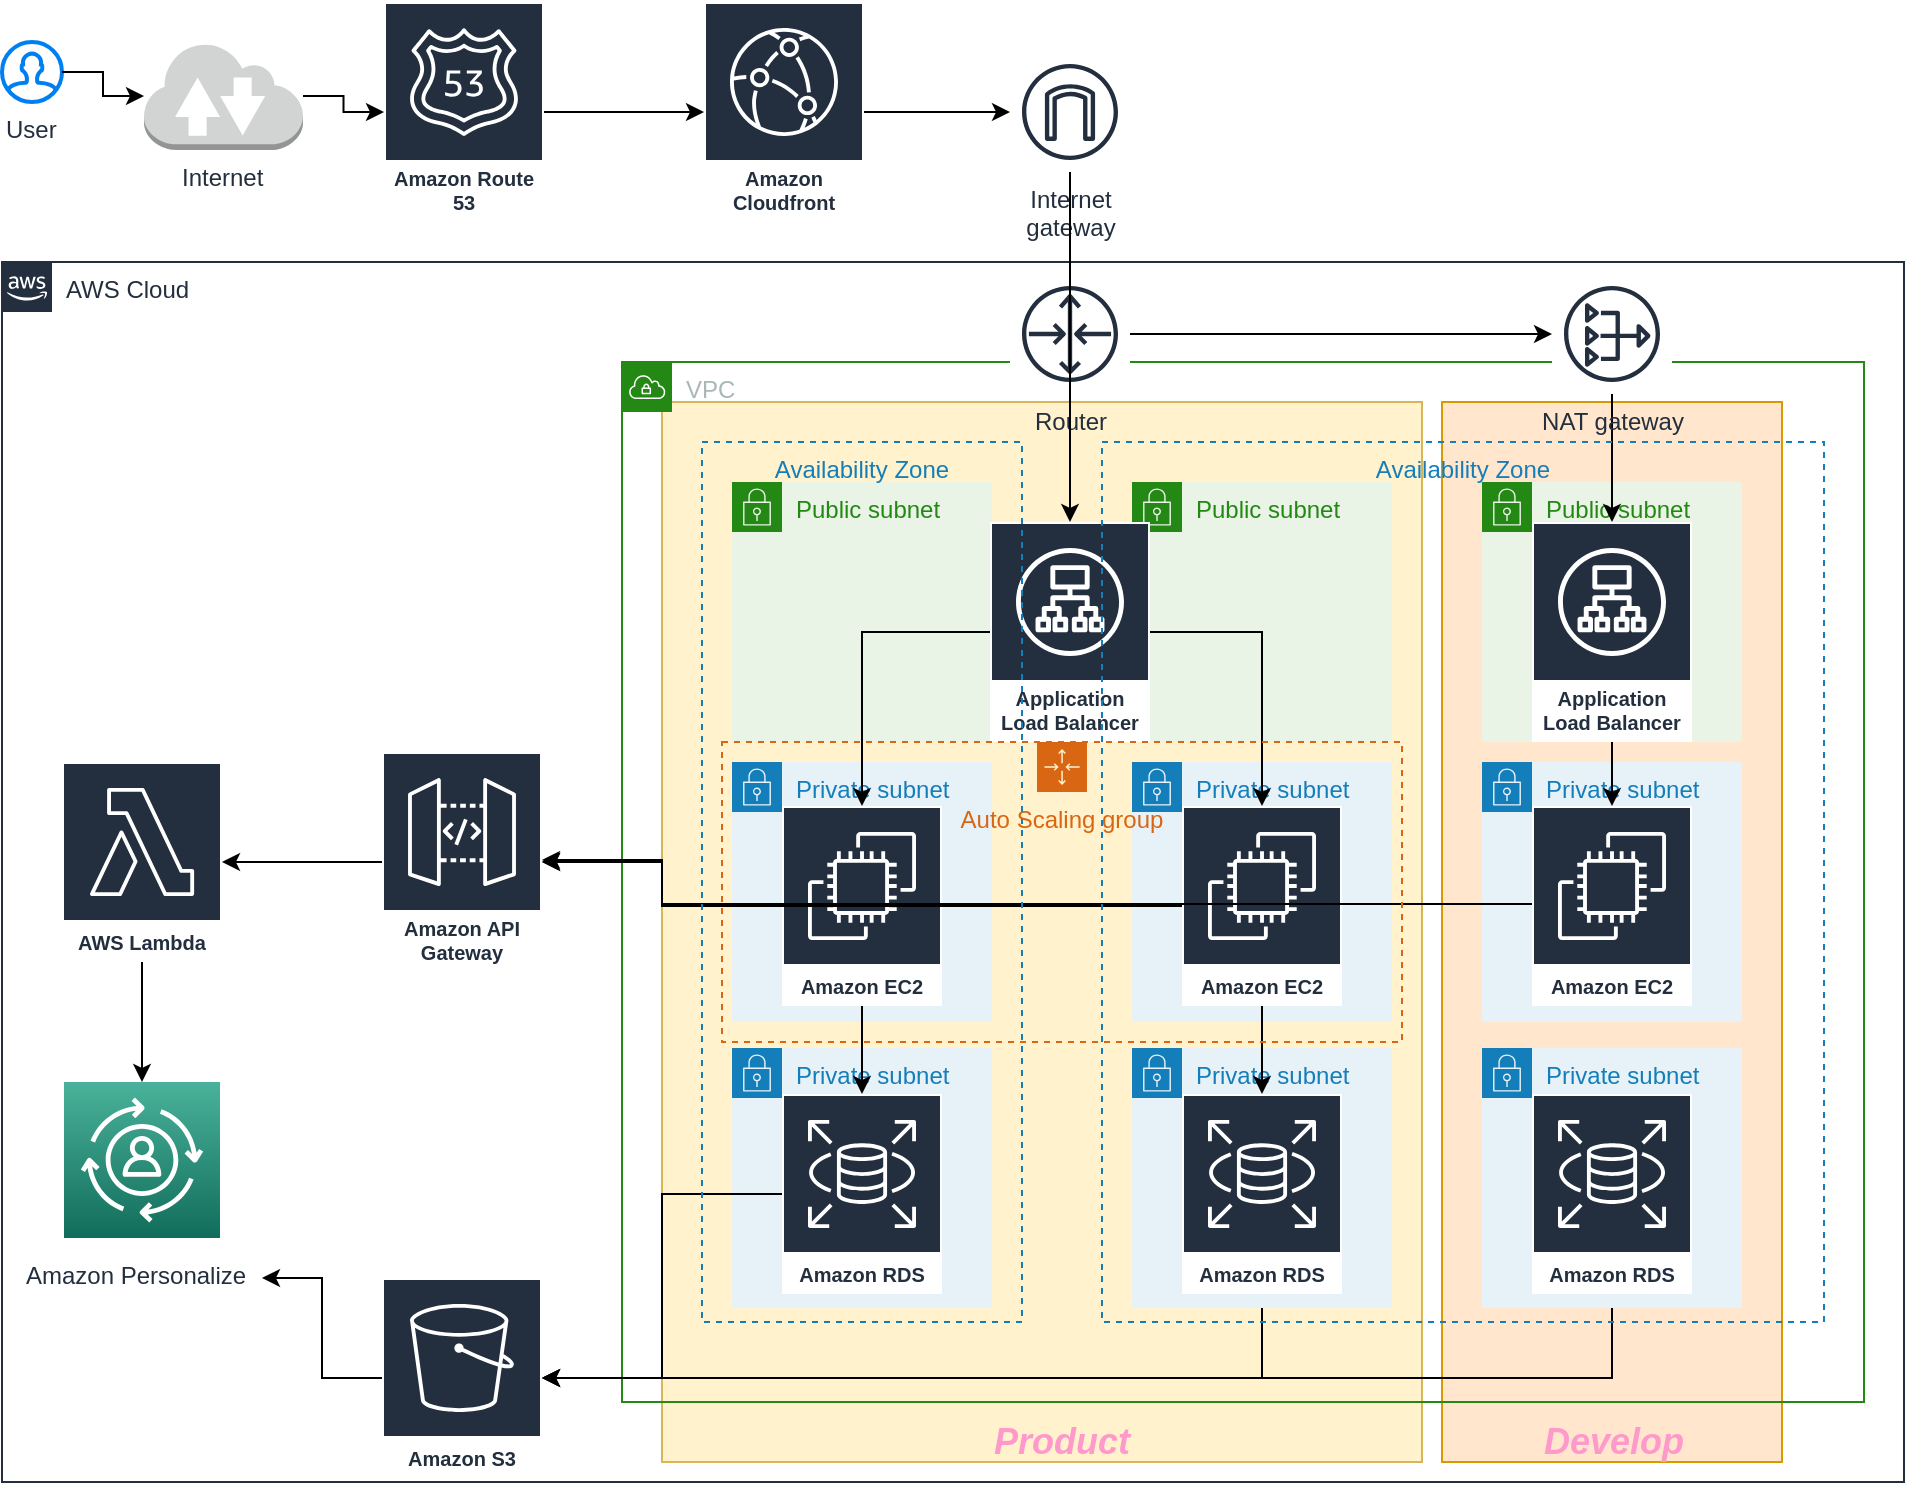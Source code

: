 <mxfile version="13.5.3" type="github">
  <diagram id="Ht1M8jgEwFfnCIfOTk4-" name="Page-1">
    <mxGraphModel dx="1672" dy="1504" grid="1" gridSize="10" guides="1" tooltips="1" connect="1" arrows="1" fold="1" page="1" pageScale="1" pageWidth="1169" pageHeight="827" math="0" shadow="0">
      <root>
        <mxCell id="0" />
        <mxCell id="1" parent="0" />
        <mxCell id="T6SNYKoOjUwyvL6z8UAZ-1" value="" style="group" vertex="1" connectable="0" parent="1">
          <mxGeometry x="120" y="20" width="951" height="740" as="geometry" />
        </mxCell>
        <mxCell id="T6SNYKoOjUwyvL6z8UAZ-2" value="AWS Cloud" style="points=[[0,0],[0.25,0],[0.5,0],[0.75,0],[1,0],[1,0.25],[1,0.5],[1,0.75],[1,1],[0.75,1],[0.5,1],[0.25,1],[0,1],[0,0.75],[0,0.5],[0,0.25]];outlineConnect=0;gradientColor=none;html=1;whiteSpace=wrap;fontSize=12;fontStyle=0;shape=mxgraph.aws4.group;grIcon=mxgraph.aws4.group_aws_cloud_alt;strokeColor=#232F3E;fillColor=none;verticalAlign=top;align=left;spacingLeft=30;fontColor=#232F3E;dashed=0;labelBackgroundColor=#ffffff;" vertex="1" parent="T6SNYKoOjUwyvL6z8UAZ-1">
          <mxGeometry y="130" width="951" height="610" as="geometry" />
        </mxCell>
        <mxCell id="T6SNYKoOjUwyvL6z8UAZ-3" value="" style="rounded=0;whiteSpace=wrap;html=1;labelBackgroundColor=#FFF4C3;fillColor=#ffe6cc;strokeColor=#d79b00;" vertex="1" parent="T6SNYKoOjUwyvL6z8UAZ-1">
          <mxGeometry x="720" y="200" width="170" height="530" as="geometry" />
        </mxCell>
        <mxCell id="T6SNYKoOjUwyvL6z8UAZ-4" value="" style="rounded=0;whiteSpace=wrap;html=1;fillColor=#fff2cc;strokeColor=#d6b656;" vertex="1" parent="T6SNYKoOjUwyvL6z8UAZ-1">
          <mxGeometry x="330" y="200" width="380" height="530" as="geometry" />
        </mxCell>
        <mxCell id="T6SNYKoOjUwyvL6z8UAZ-5" value="VPC" style="points=[[0,0],[0.25,0],[0.5,0],[0.75,0],[1,0],[1,0.25],[1,0.5],[1,0.75],[1,1],[0.75,1],[0.5,1],[0.25,1],[0,1],[0,0.75],[0,0.5],[0,0.25]];outlineConnect=0;gradientColor=none;html=1;whiteSpace=wrap;fontSize=12;fontStyle=0;shape=mxgraph.aws4.group;grIcon=mxgraph.aws4.group_vpc;strokeColor=#248814;fillColor=none;verticalAlign=top;align=left;spacingLeft=30;fontColor=#AAB7B8;dashed=0;" vertex="1" parent="T6SNYKoOjUwyvL6z8UAZ-1">
          <mxGeometry x="310" y="180" width="621" height="520" as="geometry" />
        </mxCell>
        <mxCell id="T6SNYKoOjUwyvL6z8UAZ-6" value="Private subnet" style="points=[[0,0],[0.25,0],[0.5,0],[0.75,0],[1,0],[1,0.25],[1,0.5],[1,0.75],[1,1],[0.75,1],[0.5,1],[0.25,1],[0,1],[0,0.75],[0,0.5],[0,0.25]];outlineConnect=0;gradientColor=none;html=1;whiteSpace=wrap;fontSize=12;fontStyle=0;shape=mxgraph.aws4.group;grIcon=mxgraph.aws4.group_security_group;grStroke=0;strokeColor=#147EBA;fillColor=#E6F2F8;verticalAlign=top;align=left;spacingLeft=30;fontColor=#147EBA;dashed=0;" vertex="1" parent="T6SNYKoOjUwyvL6z8UAZ-1">
          <mxGeometry x="365" y="523" width="130" height="130" as="geometry" />
        </mxCell>
        <mxCell id="T6SNYKoOjUwyvL6z8UAZ-7" value="Private subnet" style="points=[[0,0],[0.25,0],[0.5,0],[0.75,0],[1,0],[1,0.25],[1,0.5],[1,0.75],[1,1],[0.75,1],[0.5,1],[0.25,1],[0,1],[0,0.75],[0,0.5],[0,0.25]];outlineConnect=0;gradientColor=none;html=1;whiteSpace=wrap;fontSize=12;fontStyle=0;shape=mxgraph.aws4.group;grIcon=mxgraph.aws4.group_security_group;grStroke=0;strokeColor=#147EBA;fillColor=#E6F2F8;verticalAlign=top;align=left;spacingLeft=30;fontColor=#147EBA;dashed=0;" vertex="1" parent="T6SNYKoOjUwyvL6z8UAZ-1">
          <mxGeometry x="365" y="380" width="130" height="130" as="geometry" />
        </mxCell>
        <mxCell id="T6SNYKoOjUwyvL6z8UAZ-8" value="Public subnet" style="points=[[0,0],[0.25,0],[0.5,0],[0.75,0],[1,0],[1,0.25],[1,0.5],[1,0.75],[1,1],[0.75,1],[0.5,1],[0.25,1],[0,1],[0,0.75],[0,0.5],[0,0.25]];outlineConnect=0;gradientColor=none;html=1;whiteSpace=wrap;fontSize=12;fontStyle=0;shape=mxgraph.aws4.group;grIcon=mxgraph.aws4.group_security_group;grStroke=0;strokeColor=#248814;fillColor=#E9F3E6;verticalAlign=top;align=left;spacingLeft=30;fontColor=#248814;dashed=0;" vertex="1" parent="T6SNYKoOjUwyvL6z8UAZ-1">
          <mxGeometry x="565" y="240" width="130" height="130" as="geometry" />
        </mxCell>
        <mxCell id="T6SNYKoOjUwyvL6z8UAZ-9" value="Public subnet" style="points=[[0,0],[0.25,0],[0.5,0],[0.75,0],[1,0],[1,0.25],[1,0.5],[1,0.75],[1,1],[0.75,1],[0.5,1],[0.25,1],[0,1],[0,0.75],[0,0.5],[0,0.25]];outlineConnect=0;gradientColor=none;html=1;whiteSpace=wrap;fontSize=12;fontStyle=0;shape=mxgraph.aws4.group;grIcon=mxgraph.aws4.group_security_group;grStroke=0;strokeColor=#248814;fillColor=#E9F3E6;verticalAlign=top;align=left;spacingLeft=30;fontColor=#248814;dashed=0;" vertex="1" parent="T6SNYKoOjUwyvL6z8UAZ-1">
          <mxGeometry x="365" y="240" width="130" height="130" as="geometry" />
        </mxCell>
        <mxCell id="T6SNYKoOjUwyvL6z8UAZ-10" value="" style="html=1;verticalLabelPosition=bottom;align=center;labelBackgroundColor=#ffffff;verticalAlign=top;strokeWidth=2;strokeColor=#0080F0;shadow=0;dashed=0;shape=mxgraph.ios7.icons.user;" vertex="1" parent="T6SNYKoOjUwyvL6z8UAZ-1">
          <mxGeometry y="20" width="30" height="30" as="geometry" />
        </mxCell>
        <mxCell id="T6SNYKoOjUwyvL6z8UAZ-11" value="&lt;span style=&quot;color: rgb(35 , 47 , 62) ; font-family: &amp;#34;helvetica&amp;#34; ; background-color: rgb(255 , 255 , 255)&quot;&gt;User&lt;/span&gt;" style="text;whiteSpace=wrap;html=1;" vertex="1" parent="T6SNYKoOjUwyvL6z8UAZ-1">
          <mxGeometry y="50" width="30" height="30" as="geometry" />
        </mxCell>
        <mxCell id="T6SNYKoOjUwyvL6z8UAZ-12" value="Amazon API Gateway" style="outlineConnect=0;fontColor=#232F3E;gradientColor=none;strokeColor=#ffffff;fillColor=#232F3E;dashed=0;verticalLabelPosition=middle;verticalAlign=bottom;align=center;html=1;whiteSpace=wrap;fontSize=10;fontStyle=1;spacing=3;shape=mxgraph.aws4.productIcon;prIcon=mxgraph.aws4.api_gateway;" vertex="1" parent="T6SNYKoOjUwyvL6z8UAZ-1">
          <mxGeometry x="190" y="375" width="80" height="110" as="geometry" />
        </mxCell>
        <mxCell id="T6SNYKoOjUwyvL6z8UAZ-13" value="Amazon Route 53" style="outlineConnect=0;fontColor=#232F3E;gradientColor=none;strokeColor=#ffffff;fillColor=#232F3E;dashed=0;verticalLabelPosition=middle;verticalAlign=bottom;align=center;html=1;whiteSpace=wrap;fontSize=10;fontStyle=1;spacing=3;shape=mxgraph.aws4.productIcon;prIcon=mxgraph.aws4.route_53;" vertex="1" parent="T6SNYKoOjUwyvL6z8UAZ-1">
          <mxGeometry x="191" width="80" height="110" as="geometry" />
        </mxCell>
        <mxCell id="T6SNYKoOjUwyvL6z8UAZ-14" value="Amazon Cloudfront" style="outlineConnect=0;fontColor=#232F3E;gradientColor=none;strokeColor=#ffffff;fillColor=#232F3E;dashed=0;verticalLabelPosition=middle;verticalAlign=bottom;align=center;html=1;whiteSpace=wrap;fontSize=10;fontStyle=1;spacing=3;shape=mxgraph.aws4.productIcon;prIcon=mxgraph.aws4.cloudfront;" vertex="1" parent="T6SNYKoOjUwyvL6z8UAZ-1">
          <mxGeometry x="351" width="80" height="110" as="geometry" />
        </mxCell>
        <mxCell id="T6SNYKoOjUwyvL6z8UAZ-15" value="" style="edgeStyle=orthogonalEdgeStyle;rounded=0;orthogonalLoop=1;jettySize=auto;html=1;" edge="1" parent="T6SNYKoOjUwyvL6z8UAZ-1" source="T6SNYKoOjUwyvL6z8UAZ-13" target="T6SNYKoOjUwyvL6z8UAZ-14">
          <mxGeometry relative="1" as="geometry" />
        </mxCell>
        <mxCell id="T6SNYKoOjUwyvL6z8UAZ-16" value="" style="outlineConnect=0;fontColor=#232F3E;gradientColor=#4AB29A;gradientDirection=north;fillColor=#116D5B;strokeColor=#ffffff;dashed=0;verticalLabelPosition=bottom;verticalAlign=top;align=center;html=1;fontSize=12;fontStyle=0;aspect=fixed;shape=mxgraph.aws4.resourceIcon;resIcon=mxgraph.aws4.personalize;" vertex="1" parent="T6SNYKoOjUwyvL6z8UAZ-1">
          <mxGeometry x="31" y="540" width="78" height="78" as="geometry" />
        </mxCell>
        <mxCell id="T6SNYKoOjUwyvL6z8UAZ-17" value="&lt;span style=&quot;color: rgb(35 , 47 , 62) ; font-family: &amp;#34;helvetica&amp;#34; ; font-size: 12px ; font-style: normal ; font-weight: 400 ; letter-spacing: normal ; text-align: center ; text-indent: 0px ; text-transform: none ; word-spacing: 0px ; background-color: rgb(255 , 255 , 255) ; display: inline ; float: none&quot;&gt;Amazon Personalize&lt;/span&gt;" style="text;whiteSpace=wrap;html=1;" vertex="1" parent="T6SNYKoOjUwyvL6z8UAZ-1">
          <mxGeometry x="10" y="623" width="120" height="30" as="geometry" />
        </mxCell>
        <mxCell id="T6SNYKoOjUwyvL6z8UAZ-18" value="" style="edgeStyle=orthogonalEdgeStyle;rounded=0;orthogonalLoop=1;jettySize=auto;html=1;" edge="1" parent="T6SNYKoOjUwyvL6z8UAZ-1" source="T6SNYKoOjUwyvL6z8UAZ-19" target="T6SNYKoOjUwyvL6z8UAZ-16">
          <mxGeometry relative="1" as="geometry" />
        </mxCell>
        <mxCell id="T6SNYKoOjUwyvL6z8UAZ-19" value="AWS Lambda" style="outlineConnect=0;fontColor=#232F3E;gradientColor=none;strokeColor=#ffffff;fillColor=#232F3E;dashed=0;verticalLabelPosition=middle;verticalAlign=bottom;align=center;html=1;whiteSpace=wrap;fontSize=10;fontStyle=1;spacing=3;shape=mxgraph.aws4.productIcon;prIcon=mxgraph.aws4.lambda;" vertex="1" parent="T6SNYKoOjUwyvL6z8UAZ-1">
          <mxGeometry x="30" y="380" width="80" height="100" as="geometry" />
        </mxCell>
        <mxCell id="T6SNYKoOjUwyvL6z8UAZ-20" value="" style="edgeStyle=orthogonalEdgeStyle;rounded=0;orthogonalLoop=1;jettySize=auto;html=1;" edge="1" parent="T6SNYKoOjUwyvL6z8UAZ-1" source="T6SNYKoOjUwyvL6z8UAZ-12" target="T6SNYKoOjUwyvL6z8UAZ-19">
          <mxGeometry relative="1" as="geometry" />
        </mxCell>
        <mxCell id="T6SNYKoOjUwyvL6z8UAZ-21" value="" style="edgeStyle=orthogonalEdgeStyle;rounded=0;orthogonalLoop=1;jettySize=auto;html=1;" edge="1" parent="T6SNYKoOjUwyvL6z8UAZ-1" source="T6SNYKoOjUwyvL6z8UAZ-22" target="T6SNYKoOjUwyvL6z8UAZ-17">
          <mxGeometry relative="1" as="geometry" />
        </mxCell>
        <mxCell id="T6SNYKoOjUwyvL6z8UAZ-22" value="Amazon S3" style="outlineConnect=0;fontColor=#232F3E;gradientColor=none;strokeColor=#ffffff;fillColor=#232F3E;dashed=0;verticalLabelPosition=middle;verticalAlign=bottom;align=center;html=1;whiteSpace=wrap;fontSize=10;fontStyle=1;spacing=3;shape=mxgraph.aws4.productIcon;prIcon=mxgraph.aws4.s3;" vertex="1" parent="T6SNYKoOjUwyvL6z8UAZ-1">
          <mxGeometry x="190" y="638" width="80" height="100" as="geometry" />
        </mxCell>
        <mxCell id="T6SNYKoOjUwyvL6z8UAZ-23" value="" style="edgeStyle=orthogonalEdgeStyle;rounded=0;orthogonalLoop=1;jettySize=auto;html=1;fontColor=#FF99CC;" edge="1" parent="T6SNYKoOjUwyvL6z8UAZ-1" source="T6SNYKoOjUwyvL6z8UAZ-24" target="T6SNYKoOjUwyvL6z8UAZ-12">
          <mxGeometry relative="1" as="geometry" />
        </mxCell>
        <mxCell id="T6SNYKoOjUwyvL6z8UAZ-24" value="Amazon EC2" style="outlineConnect=0;fontColor=#232F3E;gradientColor=none;strokeColor=#ffffff;fillColor=#232F3E;dashed=0;verticalLabelPosition=middle;verticalAlign=bottom;align=center;html=1;whiteSpace=wrap;fontSize=10;fontStyle=1;spacing=3;shape=mxgraph.aws4.productIcon;prIcon=mxgraph.aws4.ec2;" vertex="1" parent="T6SNYKoOjUwyvL6z8UAZ-1">
          <mxGeometry x="390" y="402" width="80" height="100" as="geometry" />
        </mxCell>
        <mxCell id="T6SNYKoOjUwyvL6z8UAZ-25" value="" style="edgeStyle=orthogonalEdgeStyle;rounded=0;orthogonalLoop=1;jettySize=auto;html=1;" edge="1" parent="T6SNYKoOjUwyvL6z8UAZ-1" source="T6SNYKoOjUwyvL6z8UAZ-26" target="T6SNYKoOjUwyvL6z8UAZ-22">
          <mxGeometry relative="1" as="geometry" />
        </mxCell>
        <mxCell id="T6SNYKoOjUwyvL6z8UAZ-26" value="Amazon RDS" style="outlineConnect=0;fontColor=#232F3E;gradientColor=none;strokeColor=#ffffff;fillColor=#232F3E;dashed=0;verticalLabelPosition=middle;verticalAlign=bottom;align=center;html=1;whiteSpace=wrap;fontSize=10;fontStyle=1;spacing=3;shape=mxgraph.aws4.productIcon;prIcon=mxgraph.aws4.rds;" vertex="1" parent="T6SNYKoOjUwyvL6z8UAZ-1">
          <mxGeometry x="390" y="546" width="80" height="100" as="geometry" />
        </mxCell>
        <mxCell id="T6SNYKoOjUwyvL6z8UAZ-27" value="" style="edgeStyle=orthogonalEdgeStyle;rounded=0;orthogonalLoop=1;jettySize=auto;html=1;" edge="1" parent="T6SNYKoOjUwyvL6z8UAZ-1" source="T6SNYKoOjUwyvL6z8UAZ-24" target="T6SNYKoOjUwyvL6z8UAZ-26">
          <mxGeometry relative="1" as="geometry" />
        </mxCell>
        <mxCell id="T6SNYKoOjUwyvL6z8UAZ-28" value="Private subnet" style="points=[[0,0],[0.25,0],[0.5,0],[0.75,0],[1,0],[1,0.25],[1,0.5],[1,0.75],[1,1],[0.75,1],[0.5,1],[0.25,1],[0,1],[0,0.75],[0,0.5],[0,0.25]];outlineConnect=0;gradientColor=none;html=1;whiteSpace=wrap;fontSize=12;fontStyle=0;shape=mxgraph.aws4.group;grIcon=mxgraph.aws4.group_security_group;grStroke=0;strokeColor=#147EBA;fillColor=#E6F2F8;verticalAlign=top;align=left;spacingLeft=30;fontColor=#147EBA;dashed=0;" vertex="1" parent="T6SNYKoOjUwyvL6z8UAZ-1">
          <mxGeometry x="565" y="380" width="130" height="130" as="geometry" />
        </mxCell>
        <mxCell id="T6SNYKoOjUwyvL6z8UAZ-29" value="Private subnet" style="points=[[0,0],[0.25,0],[0.5,0],[0.75,0],[1,0],[1,0.25],[1,0.5],[1,0.75],[1,1],[0.75,1],[0.5,1],[0.25,1],[0,1],[0,0.75],[0,0.5],[0,0.25]];outlineConnect=0;gradientColor=none;html=1;whiteSpace=wrap;fontSize=12;fontStyle=0;shape=mxgraph.aws4.group;grIcon=mxgraph.aws4.group_security_group;grStroke=0;strokeColor=#147EBA;fillColor=#E6F2F8;verticalAlign=top;align=left;spacingLeft=30;fontColor=#147EBA;dashed=0;" vertex="1" parent="T6SNYKoOjUwyvL6z8UAZ-1">
          <mxGeometry x="565" y="523" width="130" height="130" as="geometry" />
        </mxCell>
        <mxCell id="T6SNYKoOjUwyvL6z8UAZ-30" value="Amazon EC2" style="outlineConnect=0;fontColor=#232F3E;gradientColor=none;strokeColor=#ffffff;fillColor=#232F3E;dashed=0;verticalLabelPosition=middle;verticalAlign=bottom;align=center;html=1;whiteSpace=wrap;fontSize=10;fontStyle=1;spacing=3;shape=mxgraph.aws4.productIcon;prIcon=mxgraph.aws4.ec2;" vertex="1" parent="T6SNYKoOjUwyvL6z8UAZ-1">
          <mxGeometry x="590" y="402" width="80" height="100" as="geometry" />
        </mxCell>
        <mxCell id="T6SNYKoOjUwyvL6z8UAZ-31" value="Amazon RDS" style="outlineConnect=0;fontColor=#232F3E;gradientColor=none;strokeColor=#ffffff;fillColor=#232F3E;dashed=0;verticalLabelPosition=middle;verticalAlign=bottom;align=center;html=1;whiteSpace=wrap;fontSize=10;fontStyle=1;spacing=3;shape=mxgraph.aws4.productIcon;prIcon=mxgraph.aws4.rds;" vertex="1" parent="T6SNYKoOjUwyvL6z8UAZ-1">
          <mxGeometry x="590" y="546" width="80" height="100" as="geometry" />
        </mxCell>
        <mxCell id="T6SNYKoOjUwyvL6z8UAZ-32" value="" style="edgeStyle=orthogonalEdgeStyle;rounded=0;orthogonalLoop=1;jettySize=auto;html=1;" edge="1" parent="T6SNYKoOjUwyvL6z8UAZ-1" source="T6SNYKoOjUwyvL6z8UAZ-42" target="T6SNYKoOjUwyvL6z8UAZ-30">
          <mxGeometry relative="1" as="geometry">
            <mxPoint x="680" y="293.059" as="sourcePoint" />
            <mxPoint x="620" y="380" as="targetPoint" />
          </mxGeometry>
        </mxCell>
        <mxCell id="T6SNYKoOjUwyvL6z8UAZ-33" value="" style="edgeStyle=orthogonalEdgeStyle;rounded=0;orthogonalLoop=1;jettySize=auto;html=1;" edge="1" parent="T6SNYKoOjUwyvL6z8UAZ-1" source="T6SNYKoOjUwyvL6z8UAZ-30" target="T6SNYKoOjUwyvL6z8UAZ-31">
          <mxGeometry relative="1" as="geometry">
            <mxPoint x="695" y="499.999" as="sourcePoint" />
            <mxPoint x="755" y="586.94" as="targetPoint" />
          </mxGeometry>
        </mxCell>
        <mxCell id="T6SNYKoOjUwyvL6z8UAZ-34" value="" style="edgeStyle=orthogonalEdgeStyle;rounded=0;orthogonalLoop=1;jettySize=auto;html=1;exitX=0.5;exitY=1;exitDx=0;exitDy=0;" edge="1" parent="T6SNYKoOjUwyvL6z8UAZ-1" source="T6SNYKoOjUwyvL6z8UAZ-29" target="T6SNYKoOjUwyvL6z8UAZ-22">
          <mxGeometry relative="1" as="geometry">
            <mxPoint x="570" y="690" as="sourcePoint" />
            <mxPoint x="450" y="782.0" as="targetPoint" />
          </mxGeometry>
        </mxCell>
        <mxCell id="T6SNYKoOjUwyvL6z8UAZ-35" value="Private subnet" style="points=[[0,0],[0.25,0],[0.5,0],[0.75,0],[1,0],[1,0.25],[1,0.5],[1,0.75],[1,1],[0.75,1],[0.5,1],[0.25,1],[0,1],[0,0.75],[0,0.5],[0,0.25]];outlineConnect=0;gradientColor=none;html=1;whiteSpace=wrap;fontSize=12;fontStyle=0;shape=mxgraph.aws4.group;grIcon=mxgraph.aws4.group_security_group;grStroke=0;strokeColor=#147EBA;fillColor=#E6F2F8;verticalAlign=top;align=left;spacingLeft=30;fontColor=#147EBA;dashed=0;" vertex="1" parent="T6SNYKoOjUwyvL6z8UAZ-1">
          <mxGeometry x="740" y="380" width="130" height="130" as="geometry" />
        </mxCell>
        <mxCell id="T6SNYKoOjUwyvL6z8UAZ-36" value="Private subnet" style="points=[[0,0],[0.25,0],[0.5,0],[0.75,0],[1,0],[1,0.25],[1,0.5],[1,0.75],[1,1],[0.75,1],[0.5,1],[0.25,1],[0,1],[0,0.75],[0,0.5],[0,0.25]];outlineConnect=0;gradientColor=none;html=1;whiteSpace=wrap;fontSize=12;fontStyle=0;shape=mxgraph.aws4.group;grIcon=mxgraph.aws4.group_security_group;grStroke=0;strokeColor=#147EBA;fillColor=#E6F2F8;verticalAlign=top;align=left;spacingLeft=30;fontColor=#147EBA;dashed=0;" vertex="1" parent="T6SNYKoOjUwyvL6z8UAZ-1">
          <mxGeometry x="740" y="523" width="130" height="130" as="geometry" />
        </mxCell>
        <mxCell id="T6SNYKoOjUwyvL6z8UAZ-37" value="Amazon EC2" style="outlineConnect=0;fontColor=#232F3E;gradientColor=none;strokeColor=#ffffff;fillColor=#232F3E;dashed=0;verticalLabelPosition=middle;verticalAlign=bottom;align=center;html=1;whiteSpace=wrap;fontSize=10;fontStyle=1;spacing=3;shape=mxgraph.aws4.productIcon;prIcon=mxgraph.aws4.ec2;" vertex="1" parent="T6SNYKoOjUwyvL6z8UAZ-1">
          <mxGeometry x="765" y="402" width="80" height="100" as="geometry" />
        </mxCell>
        <mxCell id="T6SNYKoOjUwyvL6z8UAZ-38" value="Amazon RDS" style="outlineConnect=0;fontColor=#232F3E;gradientColor=none;strokeColor=#ffffff;fillColor=#232F3E;dashed=0;verticalLabelPosition=middle;verticalAlign=bottom;align=center;html=1;whiteSpace=wrap;fontSize=10;fontStyle=1;spacing=3;shape=mxgraph.aws4.productIcon;prIcon=mxgraph.aws4.rds;" vertex="1" parent="T6SNYKoOjUwyvL6z8UAZ-1">
          <mxGeometry x="765" y="546" width="80" height="100" as="geometry" />
        </mxCell>
        <mxCell id="T6SNYKoOjUwyvL6z8UAZ-39" value="Public subnet" style="points=[[0,0],[0.25,0],[0.5,0],[0.75,0],[1,0],[1,0.25],[1,0.5],[1,0.75],[1,1],[0.75,1],[0.5,1],[0.25,1],[0,1],[0,0.75],[0,0.5],[0,0.25]];outlineConnect=0;gradientColor=none;html=1;whiteSpace=wrap;fontSize=12;fontStyle=0;shape=mxgraph.aws4.group;grIcon=mxgraph.aws4.group_security_group;grStroke=0;strokeColor=#248814;fillColor=#E9F3E6;verticalAlign=top;align=left;spacingLeft=30;fontColor=#248814;dashed=0;" vertex="1" parent="T6SNYKoOjUwyvL6z8UAZ-1">
          <mxGeometry x="740" y="240" width="130" height="130" as="geometry" />
        </mxCell>
        <mxCell id="T6SNYKoOjUwyvL6z8UAZ-40" value="Application Load Balancer" style="outlineConnect=0;fontColor=#232F3E;gradientColor=none;strokeColor=#ffffff;fillColor=#232F3E;dashed=0;verticalLabelPosition=middle;verticalAlign=bottom;align=center;html=1;whiteSpace=wrap;fontSize=10;fontStyle=1;spacing=3;shape=mxgraph.aws4.productIcon;prIcon=mxgraph.aws4.application_load_balancer;" vertex="1" parent="T6SNYKoOjUwyvL6z8UAZ-1">
          <mxGeometry x="765" y="260" width="80" height="110" as="geometry" />
        </mxCell>
        <mxCell id="T6SNYKoOjUwyvL6z8UAZ-41" value="" style="edgeStyle=orthogonalEdgeStyle;rounded=0;orthogonalLoop=1;jettySize=auto;html=1;exitX=0.5;exitY=1;exitDx=0;exitDy=0;" edge="1" parent="T6SNYKoOjUwyvL6z8UAZ-1" source="T6SNYKoOjUwyvL6z8UAZ-36" target="T6SNYKoOjUwyvL6z8UAZ-22">
          <mxGeometry relative="1" as="geometry">
            <mxPoint x="894" y="710.06" as="sourcePoint" />
            <mxPoint x="534" y="745.06" as="targetPoint" />
          </mxGeometry>
        </mxCell>
        <mxCell id="T6SNYKoOjUwyvL6z8UAZ-42" value="Application Load Balancer" style="outlineConnect=0;fontColor=#232F3E;gradientColor=none;strokeColor=#ffffff;fillColor=#232F3E;dashed=0;verticalLabelPosition=middle;verticalAlign=bottom;align=center;html=1;whiteSpace=wrap;fontSize=10;fontStyle=1;spacing=3;shape=mxgraph.aws4.productIcon;prIcon=mxgraph.aws4.application_load_balancer;" vertex="1" parent="T6SNYKoOjUwyvL6z8UAZ-1">
          <mxGeometry x="494" y="260" width="80" height="110" as="geometry" />
        </mxCell>
        <mxCell id="T6SNYKoOjUwyvL6z8UAZ-43" value="&lt;span style=&quot;font-family: helvetica; letter-spacing: normal; text-align: left; text-indent: 0px; text-transform: none; word-spacing: 0px; display: inline; float: none;&quot;&gt;&lt;font style=&quot;font-size: 18px&quot; color=&quot;#ff99cc&quot;&gt;&lt;b&gt;&lt;i&gt;Product&lt;/i&gt;&lt;/b&gt;&lt;/font&gt;&lt;/span&gt;" style="text;whiteSpace=wrap;html=1;labelBackgroundColor=none;fillColor=#fff2cc;" vertex="1" parent="T6SNYKoOjUwyvL6z8UAZ-1">
          <mxGeometry x="494" y="703" width="80" height="20" as="geometry" />
        </mxCell>
        <mxCell id="T6SNYKoOjUwyvL6z8UAZ-44" value="&lt;span style=&quot;font-family: &amp;#34;helvetica&amp;#34; ; letter-spacing: normal ; text-align: left ; text-indent: 0px ; text-transform: none ; word-spacing: 0px ; display: inline ; float: none&quot;&gt;&lt;font style=&quot;font-size: 18px&quot;&gt;&lt;b&gt;&lt;i&gt;Develop&lt;/i&gt;&lt;/b&gt;&lt;/font&gt;&lt;/span&gt;" style="text;whiteSpace=wrap;html=1;labelBackgroundColor=none;fillColor=#ffe6cc;fontColor=#FF99CC;" vertex="1" parent="T6SNYKoOjUwyvL6z8UAZ-1">
          <mxGeometry x="768.75" y="703" width="72.5" height="20" as="geometry" />
        </mxCell>
        <mxCell id="T6SNYKoOjUwyvL6z8UAZ-45" value="" style="edgeStyle=orthogonalEdgeStyle;rounded=0;orthogonalLoop=1;jettySize=auto;html=1;" edge="1" parent="T6SNYKoOjUwyvL6z8UAZ-1" source="T6SNYKoOjUwyvL6z8UAZ-42" target="T6SNYKoOjUwyvL6z8UAZ-24">
          <mxGeometry relative="1" as="geometry">
            <mxPoint x="410" y="315" as="targetPoint" />
          </mxGeometry>
        </mxCell>
        <mxCell id="T6SNYKoOjUwyvL6z8UAZ-46" value="" style="edgeStyle=orthogonalEdgeStyle;rounded=0;orthogonalLoop=1;jettySize=auto;html=1;fontColor=#FF99CC;" edge="1" parent="T6SNYKoOjUwyvL6z8UAZ-1" source="T6SNYKoOjUwyvL6z8UAZ-30" target="T6SNYKoOjUwyvL6z8UAZ-12">
          <mxGeometry relative="1" as="geometry">
            <mxPoint x="270" y="302" as="sourcePoint" />
            <mxPoint x="150" y="280" as="targetPoint" />
            <Array as="points">
              <mxPoint x="330" y="452" />
              <mxPoint x="330" y="430" />
            </Array>
          </mxGeometry>
        </mxCell>
        <mxCell id="T6SNYKoOjUwyvL6z8UAZ-47" value="" style="edgeStyle=orthogonalEdgeStyle;rounded=0;orthogonalLoop=1;jettySize=auto;html=1;fontColor=#FF99CC;" edge="1" parent="T6SNYKoOjUwyvL6z8UAZ-1" source="T6SNYKoOjUwyvL6z8UAZ-37" target="T6SNYKoOjUwyvL6z8UAZ-12">
          <mxGeometry relative="1" as="geometry">
            <mxPoint x="730" y="451" as="sourcePoint" />
            <mxPoint x="410" y="429" as="targetPoint" />
            <Array as="points">
              <mxPoint x="330" y="451" />
              <mxPoint x="330" y="429" />
            </Array>
          </mxGeometry>
        </mxCell>
        <mxCell id="T6SNYKoOjUwyvL6z8UAZ-48" value="" style="edgeStyle=orthogonalEdgeStyle;rounded=0;orthogonalLoop=1;jettySize=auto;html=1;" edge="1" parent="T6SNYKoOjUwyvL6z8UAZ-1" source="T6SNYKoOjUwyvL6z8UAZ-40" target="T6SNYKoOjUwyvL6z8UAZ-37">
          <mxGeometry relative="1" as="geometry">
            <mxPoint x="921" y="369.999" as="sourcePoint" />
            <mxPoint x="977.059" y="456.94" as="targetPoint" />
          </mxGeometry>
        </mxCell>
        <mxCell id="T6SNYKoOjUwyvL6z8UAZ-49" value="" style="edgeStyle=orthogonalEdgeStyle;rounded=0;orthogonalLoop=1;jettySize=auto;html=1;fontColor=#FF99CC;" edge="1" parent="T6SNYKoOjUwyvL6z8UAZ-1" source="T6SNYKoOjUwyvL6z8UAZ-50" target="T6SNYKoOjUwyvL6z8UAZ-13">
          <mxGeometry relative="1" as="geometry" />
        </mxCell>
        <mxCell id="T6SNYKoOjUwyvL6z8UAZ-50" value="" style="outlineConnect=0;dashed=0;verticalLabelPosition=bottom;verticalAlign=top;align=center;html=1;shape=mxgraph.aws3.internet_2;fillColor=#D2D3D3;gradientColor=none;labelBackgroundColor=none;fontColor=#FF99CC;" vertex="1" parent="T6SNYKoOjUwyvL6z8UAZ-1">
          <mxGeometry x="71" y="20" width="79.5" height="54" as="geometry" />
        </mxCell>
        <mxCell id="T6SNYKoOjUwyvL6z8UAZ-51" value="" style="edgeStyle=orthogonalEdgeStyle;rounded=0;orthogonalLoop=1;jettySize=auto;html=1;fontColor=#FF99CC;" edge="1" parent="T6SNYKoOjUwyvL6z8UAZ-1" source="T6SNYKoOjUwyvL6z8UAZ-10" target="T6SNYKoOjUwyvL6z8UAZ-50">
          <mxGeometry relative="1" as="geometry" />
        </mxCell>
        <mxCell id="T6SNYKoOjUwyvL6z8UAZ-52" value="&lt;span style=&quot;color: rgb(35 , 47 , 62) ; font-family: &amp;#34;helvetica&amp;#34; ; background-color: rgb(255 , 255 , 255)&quot;&gt;Internet&lt;/span&gt;" style="text;whiteSpace=wrap;html=1;" vertex="1" parent="T6SNYKoOjUwyvL6z8UAZ-1">
          <mxGeometry x="87.75" y="74" width="46" height="30" as="geometry" />
        </mxCell>
        <mxCell id="T6SNYKoOjUwyvL6z8UAZ-53" value="Internet&#xa;gateway" style="outlineConnect=0;fontColor=#232F3E;gradientColor=none;strokeColor=#232F3E;fillColor=#ffffff;dashed=0;verticalLabelPosition=bottom;verticalAlign=top;align=center;html=1;fontSize=12;fontStyle=0;aspect=fixed;shape=mxgraph.aws4.resourceIcon;resIcon=mxgraph.aws4.internet_gateway;labelBackgroundColor=none;" vertex="1" parent="T6SNYKoOjUwyvL6z8UAZ-1">
          <mxGeometry x="504" y="25" width="60" height="60" as="geometry" />
        </mxCell>
        <mxCell id="T6SNYKoOjUwyvL6z8UAZ-54" value="" style="edgeStyle=orthogonalEdgeStyle;rounded=0;orthogonalLoop=1;jettySize=auto;html=1;" edge="1" parent="T6SNYKoOjUwyvL6z8UAZ-1" source="T6SNYKoOjUwyvL6z8UAZ-14" target="T6SNYKoOjUwyvL6z8UAZ-53">
          <mxGeometry relative="1" as="geometry">
            <mxPoint x="431" y="55.059" as="sourcePoint" />
            <mxPoint x="534.059" y="260" as="targetPoint" />
          </mxGeometry>
        </mxCell>
        <mxCell id="T6SNYKoOjUwyvL6z8UAZ-55" value="Router" style="outlineConnect=0;fontColor=#232F3E;gradientColor=none;strokeColor=#232F3E;fillColor=#ffffff;dashed=0;verticalLabelPosition=bottom;verticalAlign=top;align=center;html=1;fontSize=12;fontStyle=0;aspect=fixed;shape=mxgraph.aws4.resourceIcon;resIcon=mxgraph.aws4.router;labelBackgroundColor=none;" vertex="1" parent="T6SNYKoOjUwyvL6z8UAZ-1">
          <mxGeometry x="504" y="136" width="60" height="60" as="geometry" />
        </mxCell>
        <mxCell id="T6SNYKoOjUwyvL6z8UAZ-56" value="" style="edgeStyle=orthogonalEdgeStyle;rounded=0;orthogonalLoop=1;jettySize=auto;html=1;fontColor=#FF99CC;" edge="1" parent="T6SNYKoOjUwyvL6z8UAZ-1" source="T6SNYKoOjUwyvL6z8UAZ-57" target="T6SNYKoOjUwyvL6z8UAZ-40">
          <mxGeometry relative="1" as="geometry" />
        </mxCell>
        <mxCell id="T6SNYKoOjUwyvL6z8UAZ-57" value="NAT gateway" style="outlineConnect=0;fontColor=#232F3E;gradientColor=none;strokeColor=#232F3E;fillColor=#ffffff;dashed=0;verticalLabelPosition=bottom;verticalAlign=top;align=center;html=1;fontSize=12;fontStyle=0;aspect=fixed;shape=mxgraph.aws4.resourceIcon;resIcon=mxgraph.aws4.nat_gateway;labelBackgroundColor=none;" vertex="1" parent="T6SNYKoOjUwyvL6z8UAZ-1">
          <mxGeometry x="775" y="136" width="60" height="60" as="geometry" />
        </mxCell>
        <mxCell id="T6SNYKoOjUwyvL6z8UAZ-58" value="" style="edgeStyle=orthogonalEdgeStyle;rounded=0;orthogonalLoop=1;jettySize=auto;html=1;" edge="1" parent="T6SNYKoOjUwyvL6z8UAZ-1" source="T6SNYKoOjUwyvL6z8UAZ-55" target="T6SNYKoOjUwyvL6z8UAZ-57">
          <mxGeometry relative="1" as="geometry">
            <mxPoint x="564" y="166" as="sourcePoint" />
            <mxPoint x="1301" y="110" as="targetPoint" />
          </mxGeometry>
        </mxCell>
        <mxCell id="T6SNYKoOjUwyvL6z8UAZ-59" value="" style="edgeStyle=orthogonalEdgeStyle;rounded=0;orthogonalLoop=1;jettySize=auto;html=1;" edge="1" parent="T6SNYKoOjUwyvL6z8UAZ-1" source="T6SNYKoOjUwyvL6z8UAZ-53" target="T6SNYKoOjUwyvL6z8UAZ-42">
          <mxGeometry relative="1" as="geometry" />
        </mxCell>
        <mxCell id="T6SNYKoOjUwyvL6z8UAZ-60" value="Availability Zone" style="fillColor=none;strokeColor=#147EBA;dashed=1;verticalAlign=top;fontStyle=0;fontColor=#147EBA;" vertex="1" parent="T6SNYKoOjUwyvL6z8UAZ-1">
          <mxGeometry x="350" y="220" width="160" height="440" as="geometry" />
        </mxCell>
        <mxCell id="T6SNYKoOjUwyvL6z8UAZ-61" value="Availability Zone" style="fillColor=none;strokeColor=#147EBA;dashed=1;verticalAlign=top;fontStyle=0;fontColor=#147EBA;" vertex="1" parent="T6SNYKoOjUwyvL6z8UAZ-1">
          <mxGeometry x="550" y="220" width="361" height="440" as="geometry" />
        </mxCell>
        <mxCell id="T6SNYKoOjUwyvL6z8UAZ-62" value="Auto Scaling group" style="points=[[0,0],[0.25,0],[0.5,0],[0.75,0],[1,0],[1,0.25],[1,0.5],[1,0.75],[1,1],[0.75,1],[0.5,1],[0.25,1],[0,1],[0,0.75],[0,0.5],[0,0.25]];outlineConnect=0;gradientColor=none;html=1;whiteSpace=wrap;fontSize=12;fontStyle=0;shape=mxgraph.aws4.groupCenter;grIcon=mxgraph.aws4.group_auto_scaling_group;grStroke=1;strokeColor=#D86613;fillColor=none;verticalAlign=top;align=center;fontColor=#D86613;dashed=1;spacingTop=25;labelBackgroundColor=none;" vertex="1" parent="T6SNYKoOjUwyvL6z8UAZ-1">
          <mxGeometry x="360" y="370" width="340" height="150" as="geometry" />
        </mxCell>
      </root>
    </mxGraphModel>
  </diagram>
</mxfile>
